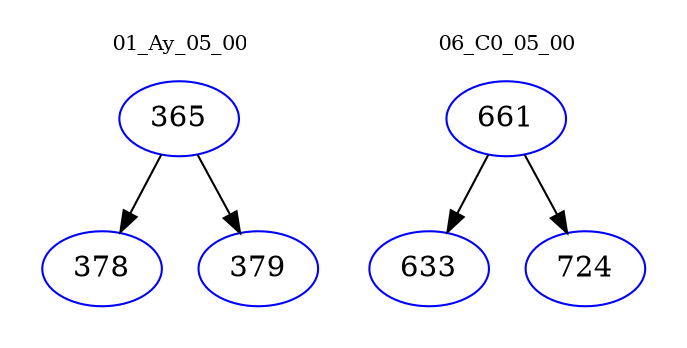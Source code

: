 digraph{
subgraph cluster_0 {
color = white
label = "01_Ay_05_00";
fontsize=10;
T0_365 [label="365", color="blue"]
T0_365 -> T0_378 [color="black"]
T0_378 [label="378", color="blue"]
T0_365 -> T0_379 [color="black"]
T0_379 [label="379", color="blue"]
}
subgraph cluster_1 {
color = white
label = "06_C0_05_00";
fontsize=10;
T1_661 [label="661", color="blue"]
T1_661 -> T1_633 [color="black"]
T1_633 [label="633", color="blue"]
T1_661 -> T1_724 [color="black"]
T1_724 [label="724", color="blue"]
}
}
